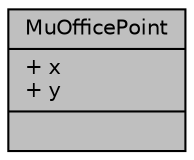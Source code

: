 digraph "MuOfficePoint"
{
 // LATEX_PDF_SIZE
  edge [fontname="Helvetica",fontsize="10",labelfontname="Helvetica",labelfontsize="10"];
  node [fontname="Helvetica",fontsize="10",shape=record];
  Node1 [label="{MuOfficePoint\n|+ x\l+ y\l|}",height=0.2,width=0.4,color="black", fillcolor="grey75", style="filled", fontcolor="black",tooltip=" "];
}
